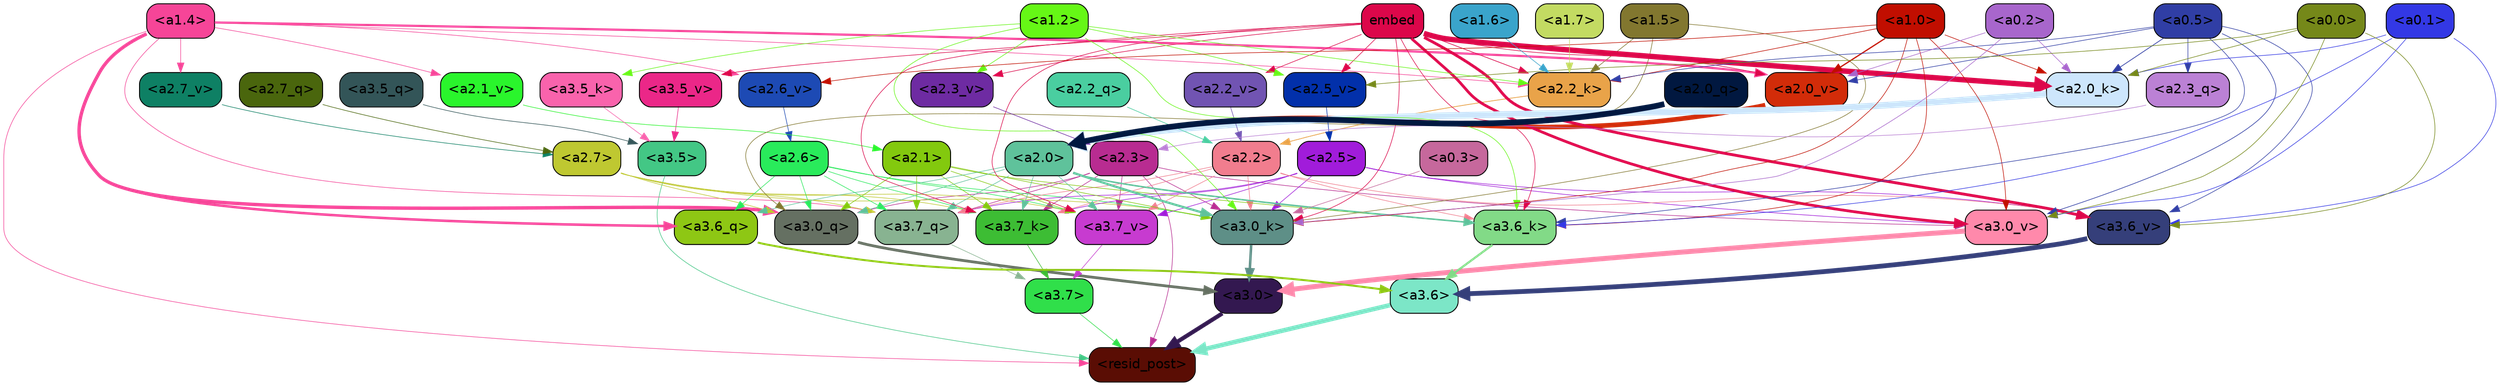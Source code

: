strict digraph "" {
	graph [bgcolor=transparent,
		layout=dot,
		overlap=false,
		splines=true
	];
	"<a3.7>"	[color=black,
		fillcolor="#30df4a",
		fontname=Helvetica,
		shape=box,
		style="filled, rounded"];
	"<resid_post>"	[color=black,
		fillcolor="#5a0d04",
		fontname=Helvetica,
		shape=box,
		style="filled, rounded"];
	"<a3.7>" -> "<resid_post>"	[color="#30df4a",
		penwidth=0.6];
	"<a3.6>"	[color=black,
		fillcolor="#7ce6c7",
		fontname=Helvetica,
		shape=box,
		style="filled, rounded"];
	"<a3.6>" -> "<resid_post>"	[color="#7ce6c7",
		penwidth=4.6696330308914185];
	"<a3.5>"	[color=black,
		fillcolor="#43c785",
		fontname=Helvetica,
		shape=box,
		style="filled, rounded"];
	"<a3.5>" -> "<resid_post>"	[color="#43c785",
		penwidth=0.6];
	"<a3.0>"	[color=black,
		fillcolor="#331850",
		fontname=Helvetica,
		shape=box,
		style="filled, rounded"];
	"<a3.0>" -> "<resid_post>"	[color="#331850",
		penwidth=4.282557368278503];
	"<a2.3>"	[color=black,
		fillcolor="#b82c91",
		fontname=Helvetica,
		shape=box,
		style="filled, rounded"];
	"<a2.3>" -> "<resid_post>"	[color="#b82c91",
		penwidth=0.6];
	"<a3.7_q>"	[color=black,
		fillcolor="#88b391",
		fontname=Helvetica,
		shape=box,
		style="filled, rounded"];
	"<a2.3>" -> "<a3.7_q>"	[color="#b82c91",
		penwidth=0.6];
	"<a3.0_q>"	[color=black,
		fillcolor="#657062",
		fontname=Helvetica,
		shape=box,
		style="filled, rounded"];
	"<a2.3>" -> "<a3.0_q>"	[color="#b82c91",
		penwidth=0.6];
	"<a3.7_k>"	[color=black,
		fillcolor="#3dbd34",
		fontname=Helvetica,
		shape=box,
		style="filled, rounded"];
	"<a2.3>" -> "<a3.7_k>"	[color="#b82c91",
		penwidth=0.6];
	"<a3.0_k>"	[color=black,
		fillcolor="#5e8f87",
		fontname=Helvetica,
		shape=box,
		style="filled, rounded"];
	"<a2.3>" -> "<a3.0_k>"	[color="#b82c91",
		penwidth=0.6];
	"<a3.7_v>"	[color=black,
		fillcolor="#c73bd0",
		fontname=Helvetica,
		shape=box,
		style="filled, rounded"];
	"<a2.3>" -> "<a3.7_v>"	[color="#b82c91",
		penwidth=0.6];
	"<a3.0_v>"	[color=black,
		fillcolor="#ff89ab",
		fontname=Helvetica,
		shape=box,
		style="filled, rounded"];
	"<a2.3>" -> "<a3.0_v>"	[color="#b82c91",
		penwidth=0.6];
	"<a1.4>"	[color=black,
		fillcolor="#f64598",
		fontname=Helvetica,
		shape=box,
		style="filled, rounded"];
	"<a1.4>" -> "<resid_post>"	[color="#f64598",
		penwidth=0.6];
	"<a1.4>" -> "<a3.7_q>"	[color="#f64598",
		penwidth=0.6];
	"<a3.6_q>"	[color=black,
		fillcolor="#8ec714",
		fontname=Helvetica,
		shape=box,
		style="filled, rounded"];
	"<a1.4>" -> "<a3.6_q>"	[color="#f64598",
		penwidth=2.6073555648326874];
	"<a1.4>" -> "<a3.0_q>"	[color="#f64598",
		penwidth=3.4971605762839317];
	"<a2.2_k>"	[color=black,
		fillcolor="#e9a349",
		fontname=Helvetica,
		shape=box,
		style="filled, rounded"];
	"<a1.4>" -> "<a2.2_k>"	[color="#f64598",
		penwidth=0.6];
	"<a2.7_v>"	[color=black,
		fillcolor="#0e8064",
		fontname=Helvetica,
		shape=box,
		style="filled, rounded"];
	"<a1.4>" -> "<a2.7_v>"	[color="#f64598",
		penwidth=0.6];
	"<a2.6_v>"	[color=black,
		fillcolor="#1d4ab4",
		fontname=Helvetica,
		shape=box,
		style="filled, rounded"];
	"<a1.4>" -> "<a2.6_v>"	[color="#f64598",
		penwidth=0.6];
	"<a2.1_v>"	[color=black,
		fillcolor="#2af52c",
		fontname=Helvetica,
		shape=box,
		style="filled, rounded"];
	"<a1.4>" -> "<a2.1_v>"	[color="#f64598",
		penwidth=0.6];
	"<a2.0_v>"	[color=black,
		fillcolor="#d22c09",
		fontname=Helvetica,
		shape=box,
		style="filled, rounded"];
	"<a1.4>" -> "<a2.0_v>"	[color="#f64598",
		penwidth=2.268670678138733];
	"<a3.7_q>" -> "<a3.7>"	[color="#88b391",
		penwidth=0.6];
	"<a3.6_q>" -> "<a3.6>"	[color="#8ec714",
		penwidth=2.03758105635643];
	"<a3.5_q>"	[color=black,
		fillcolor="#335558",
		fontname=Helvetica,
		shape=box,
		style="filled, rounded"];
	"<a3.5_q>" -> "<a3.5>"	[color="#335558",
		penwidth=0.6];
	"<a3.0_q>" -> "<a3.0>"	[color="#657062",
		penwidth=2.8638100624084473];
	"<a3.7_k>" -> "<a3.7>"	[color="#3dbd34",
		penwidth=0.6];
	"<a3.6_k>"	[color=black,
		fillcolor="#82da87",
		fontname=Helvetica,
		shape=box,
		style="filled, rounded"];
	"<a3.6_k>" -> "<a3.6>"	[color="#82da87",
		penwidth=2.174198240041733];
	"<a3.5_k>"	[color=black,
		fillcolor="#f963ac",
		fontname=Helvetica,
		shape=box,
		style="filled, rounded"];
	"<a3.5_k>" -> "<a3.5>"	[color="#f963ac",
		penwidth=0.6];
	"<a3.0_k>" -> "<a3.0>"	[color="#5e8f87",
		penwidth=2.6274144649505615];
	"<a3.7_v>" -> "<a3.7>"	[color="#c73bd0",
		penwidth=0.6];
	"<a3.6_v>"	[color=black,
		fillcolor="#353f7a",
		fontname=Helvetica,
		shape=box,
		style="filled, rounded"];
	"<a3.6_v>" -> "<a3.6>"	[color="#353f7a",
		penwidth=5.002329230308533];
	"<a3.5_v>"	[color=black,
		fillcolor="#eb2788",
		fontname=Helvetica,
		shape=box,
		style="filled, rounded"];
	"<a3.5_v>" -> "<a3.5>"	[color="#eb2788",
		penwidth=0.6];
	"<a3.0_v>" -> "<a3.0>"	[color="#ff89ab",
		penwidth=5.188832879066467];
	"<a2.7>"	[color=black,
		fillcolor="#bfc831",
		fontname=Helvetica,
		shape=box,
		style="filled, rounded"];
	"<a2.7>" -> "<a3.7_q>"	[color="#bfc831",
		penwidth=0.6];
	"<a2.7>" -> "<a3.0_q>"	[color="#bfc831",
		penwidth=0.6];
	"<a2.7>" -> "<a3.7_k>"	[color="#bfc831",
		penwidth=0.6];
	"<a2.7>" -> "<a3.0_k>"	[color="#bfc831",
		penwidth=0.6];
	"<a2.7>" -> "<a3.7_v>"	[color="#bfc831",
		penwidth=0.6];
	"<a2.6>"	[color=black,
		fillcolor="#29eb5b",
		fontname=Helvetica,
		shape=box,
		style="filled, rounded"];
	"<a2.6>" -> "<a3.7_q>"	[color="#29eb5b",
		penwidth=0.6];
	"<a2.6>" -> "<a3.6_q>"	[color="#29eb5b",
		penwidth=0.6];
	"<a2.6>" -> "<a3.0_q>"	[color="#29eb5b",
		penwidth=0.6];
	"<a2.6>" -> "<a3.7_k>"	[color="#29eb5b",
		penwidth=0.6];
	"<a2.6>" -> "<a3.0_k>"	[color="#29eb5b",
		penwidth=0.6];
	"<a2.6>" -> "<a3.7_v>"	[color="#29eb5b",
		penwidth=0.6];
	"<a2.5>"	[color=black,
		fillcolor="#a11cda",
		fontname=Helvetica,
		shape=box,
		style="filled, rounded"];
	"<a2.5>" -> "<a3.7_q>"	[color="#a11cda",
		penwidth=0.6];
	"<a2.5>" -> "<a3.7_k>"	[color="#a11cda",
		penwidth=0.6];
	"<a2.5>" -> "<a3.0_k>"	[color="#a11cda",
		penwidth=0.6];
	"<a2.5>" -> "<a3.7_v>"	[color="#a11cda",
		penwidth=0.6];
	"<a2.5>" -> "<a3.6_v>"	[color="#a11cda",
		penwidth=0.6];
	"<a2.5>" -> "<a3.0_v>"	[color="#a11cda",
		penwidth=0.6];
	"<a2.2>"	[color=black,
		fillcolor="#f17d8e",
		fontname=Helvetica,
		shape=box,
		style="filled, rounded"];
	"<a2.2>" -> "<a3.7_q>"	[color="#f17d8e",
		penwidth=0.6];
	"<a2.2>" -> "<a3.7_k>"	[color="#f17d8e",
		penwidth=0.6];
	"<a2.2>" -> "<a3.6_k>"	[color="#f17d8e",
		penwidth=0.6];
	"<a2.2>" -> "<a3.0_k>"	[color="#f17d8e",
		penwidth=0.6];
	"<a2.2>" -> "<a3.7_v>"	[color="#f17d8e",
		penwidth=0.6];
	"<a2.2>" -> "<a3.6_v>"	[color="#f17d8e",
		penwidth=0.6];
	"<a2.1>"	[color=black,
		fillcolor="#83c90e",
		fontname=Helvetica,
		shape=box,
		style="filled, rounded"];
	"<a2.1>" -> "<a3.7_q>"	[color="#83c90e",
		penwidth=0.6];
	"<a2.1>" -> "<a3.0_q>"	[color="#83c90e",
		penwidth=0.6];
	"<a2.1>" -> "<a3.7_k>"	[color="#83c90e",
		penwidth=0.6];
	"<a2.1>" -> "<a3.6_k>"	[color="#83c90e",
		penwidth=0.6];
	"<a2.1>" -> "<a3.0_k>"	[color="#83c90e",
		penwidth=0.6];
	"<a2.1>" -> "<a3.7_v>"	[color="#83c90e",
		penwidth=0.6];
	"<a2.0>"	[color=black,
		fillcolor="#5fc29b",
		fontname=Helvetica,
		shape=box,
		style="filled, rounded"];
	"<a2.0>" -> "<a3.7_q>"	[color="#5fc29b",
		penwidth=0.6];
	"<a2.0>" -> "<a3.6_q>"	[color="#5fc29b",
		penwidth=0.6];
	"<a2.0>" -> "<a3.0_q>"	[color="#5fc29b",
		penwidth=0.6];
	"<a2.0>" -> "<a3.7_k>"	[color="#5fc29b",
		penwidth=0.6];
	"<a2.0>" -> "<a3.6_k>"	[color="#5fc29b",
		penwidth=1.5568191409111023];
	"<a2.0>" -> "<a3.0_k>"	[color="#5fc29b",
		penwidth=2.270527422428131];
	"<a2.0>" -> "<a3.7_v>"	[color="#5fc29b",
		penwidth=0.6];
	"<a1.5>"	[color=black,
		fillcolor="#82772f",
		fontname=Helvetica,
		shape=box,
		style="filled, rounded"];
	"<a1.5>" -> "<a3.0_q>"	[color="#82772f",
		penwidth=0.6];
	"<a1.5>" -> "<a3.0_k>"	[color="#82772f",
		penwidth=0.6];
	"<a1.5>" -> "<a2.2_k>"	[color="#82772f",
		penwidth=0.6];
	embed	[color=black,
		fillcolor="#dc074a",
		fontname=Helvetica,
		shape=box,
		style="filled, rounded"];
	embed -> "<a3.7_k>"	[color="#dc074a",
		penwidth=0.6];
	embed -> "<a3.6_k>"	[color="#dc074a",
		penwidth=0.6];
	embed -> "<a3.0_k>"	[color="#dc074a",
		penwidth=0.6];
	embed -> "<a3.7_v>"	[color="#dc074a",
		penwidth=0.6];
	embed -> "<a3.6_v>"	[color="#dc074a",
		penwidth=2.9588699340820312];
	embed -> "<a3.5_v>"	[color="#dc074a",
		penwidth=0.6];
	embed -> "<a3.0_v>"	[color="#dc074a",
		penwidth=2.8686431646347046];
	embed -> "<a2.2_k>"	[color="#dc074a",
		penwidth=0.67606520652771];
	"<a2.0_k>"	[color=black,
		fillcolor="#cde6fc",
		fontname=Helvetica,
		shape=box,
		style="filled, rounded"];
	embed -> "<a2.0_k>"	[color="#dc074a",
		penwidth=5.615107178688049];
	"<a2.5_v>"	[color=black,
		fillcolor="#0230aa",
		fontname=Helvetica,
		shape=box,
		style="filled, rounded"];
	embed -> "<a2.5_v>"	[color="#dc074a",
		penwidth=0.6];
	"<a2.3_v>"	[color=black,
		fillcolor="#6e2ba2",
		fontname=Helvetica,
		shape=box,
		style="filled, rounded"];
	embed -> "<a2.3_v>"	[color="#dc074a",
		penwidth=0.6];
	"<a2.2_v>"	[color=black,
		fillcolor="#7154b2",
		fontname=Helvetica,
		shape=box,
		style="filled, rounded"];
	embed -> "<a2.2_v>"	[color="#dc074a",
		penwidth=0.6];
	embed -> "<a2.0_v>"	[color="#dc074a",
		penwidth=0.6];
	"<a1.2>"	[color=black,
		fillcolor="#66f716",
		fontname=Helvetica,
		shape=box,
		style="filled, rounded"];
	"<a1.2>" -> "<a3.6_k>"	[color="#66f716",
		penwidth=0.6];
	"<a1.2>" -> "<a3.5_k>"	[color="#66f716",
		penwidth=0.6];
	"<a1.2>" -> "<a3.0_k>"	[color="#66f716",
		penwidth=0.6];
	"<a1.2>" -> "<a2.2_k>"	[color="#66f716",
		penwidth=0.6];
	"<a1.2>" -> "<a2.5_v>"	[color="#66f716",
		penwidth=0.6];
	"<a1.2>" -> "<a2.3_v>"	[color="#66f716",
		penwidth=0.6];
	"<a1.0>"	[color=black,
		fillcolor="#c10e00",
		fontname=Helvetica,
		shape=box,
		style="filled, rounded"];
	"<a1.0>" -> "<a3.6_k>"	[color="#c10e00",
		penwidth=0.6];
	"<a1.0>" -> "<a3.0_k>"	[color="#c10e00",
		penwidth=0.6];
	"<a1.0>" -> "<a3.0_v>"	[color="#c10e00",
		penwidth=0.6];
	"<a1.0>" -> "<a2.2_k>"	[color="#c10e00",
		penwidth=0.6];
	"<a1.0>" -> "<a2.0_k>"	[color="#c10e00",
		penwidth=0.6];
	"<a1.0>" -> "<a2.6_v>"	[color="#c10e00",
		penwidth=0.6];
	"<a1.0>" -> "<a2.0_v>"	[color="#c10e00",
		penwidth=1.27996826171875];
	"<a0.5>"	[color=black,
		fillcolor="#303ea5",
		fontname=Helvetica,
		shape=box,
		style="filled, rounded"];
	"<a0.5>" -> "<a3.6_k>"	[color="#303ea5",
		penwidth=0.6];
	"<a0.5>" -> "<a3.6_v>"	[color="#303ea5",
		penwidth=0.6];
	"<a0.5>" -> "<a3.0_v>"	[color="#303ea5",
		penwidth=0.6421224474906921];
	"<a2.3_q>"	[color=black,
		fillcolor="#bb81d5",
		fontname=Helvetica,
		shape=box,
		style="filled, rounded"];
	"<a0.5>" -> "<a2.3_q>"	[color="#303ea5",
		penwidth=0.6];
	"<a0.5>" -> "<a2.2_k>"	[color="#303ea5",
		penwidth=0.6];
	"<a0.5>" -> "<a2.0_k>"	[color="#303ea5",
		penwidth=0.7151575088500977];
	"<a0.5>" -> "<a2.0_v>"	[color="#303ea5",
		penwidth=0.6];
	"<a0.1>"	[color=black,
		fillcolor="#3338e5",
		fontname=Helvetica,
		shape=box,
		style="filled, rounded"];
	"<a0.1>" -> "<a3.6_k>"	[color="#3338e5",
		penwidth=0.6];
	"<a0.1>" -> "<a3.6_v>"	[color="#3338e5",
		penwidth=0.6];
	"<a0.1>" -> "<a3.0_v>"	[color="#3338e5",
		penwidth=0.6];
	"<a0.1>" -> "<a2.0_k>"	[color="#3338e5",
		penwidth=0.6];
	"<a0.3>"	[color=black,
		fillcolor="#c6689c",
		fontname=Helvetica,
		shape=box,
		style="filled, rounded"];
	"<a0.3>" -> "<a3.0_k>"	[color="#c6689c",
		penwidth=0.6];
	"<a0.2>"	[color=black,
		fillcolor="#a866cc",
		fontname=Helvetica,
		shape=box,
		style="filled, rounded"];
	"<a0.2>" -> "<a3.0_k>"	[color="#a866cc",
		penwidth=0.6];
	"<a0.2>" -> "<a2.0_k>"	[color="#a866cc",
		penwidth=0.6];
	"<a0.2>" -> "<a2.0_v>"	[color="#a866cc",
		penwidth=0.6];
	"<a0.0>"	[color=black,
		fillcolor="#758819",
		fontname=Helvetica,
		shape=box,
		style="filled, rounded"];
	"<a0.0>" -> "<a3.6_v>"	[color="#758819",
		penwidth=0.6];
	"<a0.0>" -> "<a3.0_v>"	[color="#758819",
		penwidth=0.6];
	"<a0.0>" -> "<a2.0_k>"	[color="#758819",
		penwidth=0.6];
	"<a0.0>" -> "<a2.5_v>"	[color="#758819",
		penwidth=0.6];
	"<a2.7_q>"	[color=black,
		fillcolor="#4a660d",
		fontname=Helvetica,
		shape=box,
		style="filled, rounded"];
	"<a2.7_q>" -> "<a2.7>"	[color="#4a660d",
		penwidth=0.6];
	"<a2.3_q>" -> "<a2.3>"	[color="#bb81d5",
		penwidth=0.6];
	"<a2.2_q>"	[color=black,
		fillcolor="#4acea0",
		fontname=Helvetica,
		shape=box,
		style="filled, rounded"];
	"<a2.2_q>" -> "<a2.2>"	[color="#4acea0",
		penwidth=0.6340763568878174];
	"<a2.0_q>"	[color=black,
		fillcolor="#011840",
		fontname=Helvetica,
		shape=box,
		style="filled, rounded"];
	"<a2.0_q>" -> "<a2.0>"	[color="#011840",
		penwidth=6.0160088539123535];
	"<a2.2_k>" -> "<a2.2>"	[color="#e9a349",
		penwidth=0.7764816284179688];
	"<a2.0_k>" -> "<a2.0>"	[color="#cde6fc",
		penwidth=6.773025274276733];
	"<a2.7_v>" -> "<a2.7>"	[color="#0e8064",
		penwidth=0.6];
	"<a2.6_v>" -> "<a2.6>"	[color="#1d4ab4",
		penwidth=0.6];
	"<a2.5_v>" -> "<a2.5>"	[color="#0230aa",
		penwidth=0.6];
	"<a2.3_v>" -> "<a2.3>"	[color="#6e2ba2",
		penwidth=0.6];
	"<a2.2_v>" -> "<a2.2>"	[color="#7154b2",
		penwidth=0.6];
	"<a2.1_v>" -> "<a2.1>"	[color="#2af52c",
		penwidth=0.6];
	"<a2.0_v>" -> "<a2.0>"	[color="#d22c09",
		penwidth=4.906715989112854];
	"<a1.7>"	[color=black,
		fillcolor="#c3db62",
		fontname=Helvetica,
		shape=box,
		style="filled, rounded"];
	"<a1.7>" -> "<a2.2_k>"	[color="#c3db62",
		penwidth=0.6];
	"<a1.6>"	[color=black,
		fillcolor="#3aa4cb",
		fontname=Helvetica,
		shape=box,
		style="filled, rounded"];
	"<a1.6>" -> "<a2.2_k>"	[color="#3aa4cb",
		penwidth=0.6];
}

